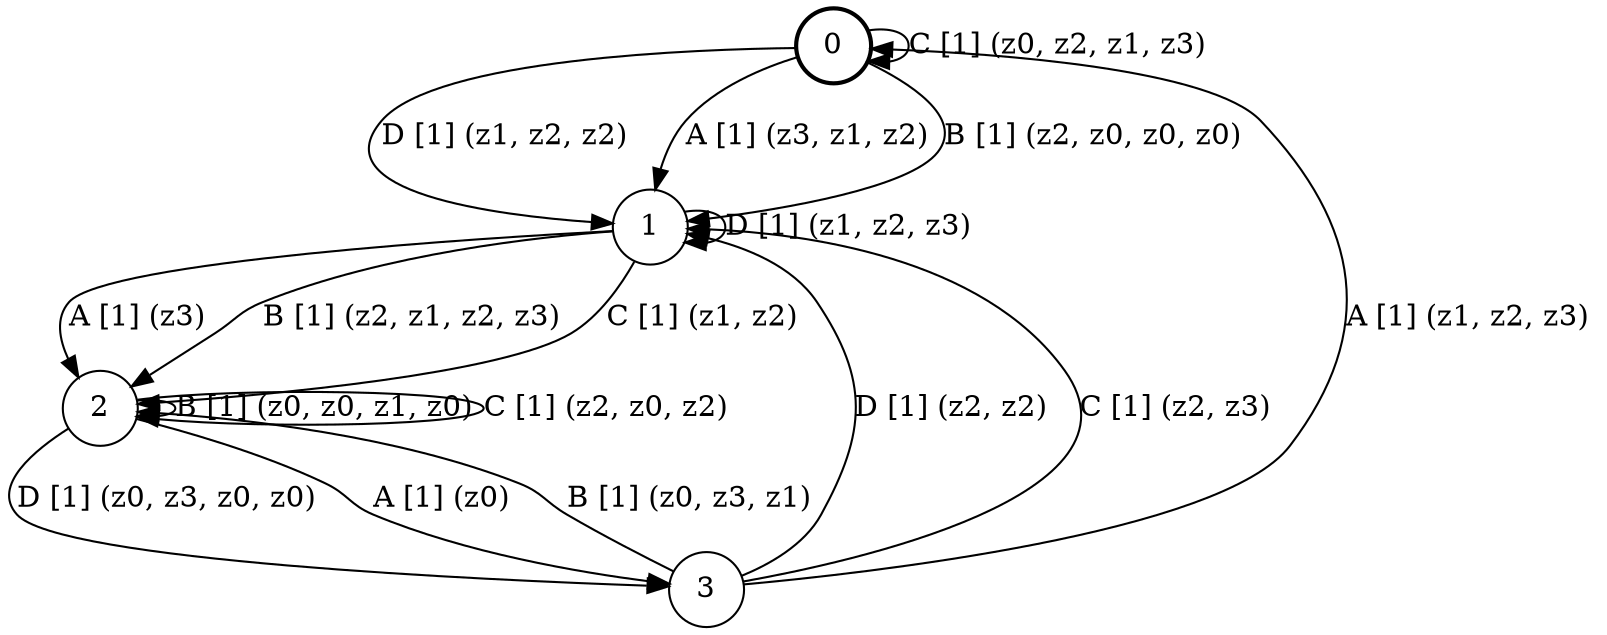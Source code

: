 # generated file, don't try to modify
# command: dot -Tpng <filename> > tree.png
digraph Automaton {
    node [shape = circle];
    0 [style = "bold"];
    0 -> 1 [label = "D [1] (z1, z2, z2) "];
    0 -> 1 [label = "A [1] (z3, z1, z2) "];
    0 -> 1 [label = "B [1] (z2, z0, z0, z0) "];
    0 -> 0 [label = "C [1] (z0, z2, z1, z3) "];
    1 -> 1 [label = "D [1] (z1, z2, z3) "];
    1 -> 2 [label = "A [1] (z3) "];
    1 -> 2 [label = "B [1] (z2, z1, z2, z3) "];
    1 -> 2 [label = "C [1] (z1, z2) "];
    2 -> 3 [label = "D [1] (z0, z3, z0, z0) "];
    2 -> 3 [label = "A [1] (z0) "];
    2 -> 2 [label = "B [1] (z0, z0, z1, z0) "];
    2 -> 2 [label = "C [1] (z2, z0, z2) "];
    3 -> 1 [label = "D [1] (z2, z2) "];
    3 -> 0 [label = "A [1] (z1, z2, z3) "];
    3 -> 2 [label = "B [1] (z0, z3, z1) "];
    3 -> 1 [label = "C [1] (z2, z3) "];
}
